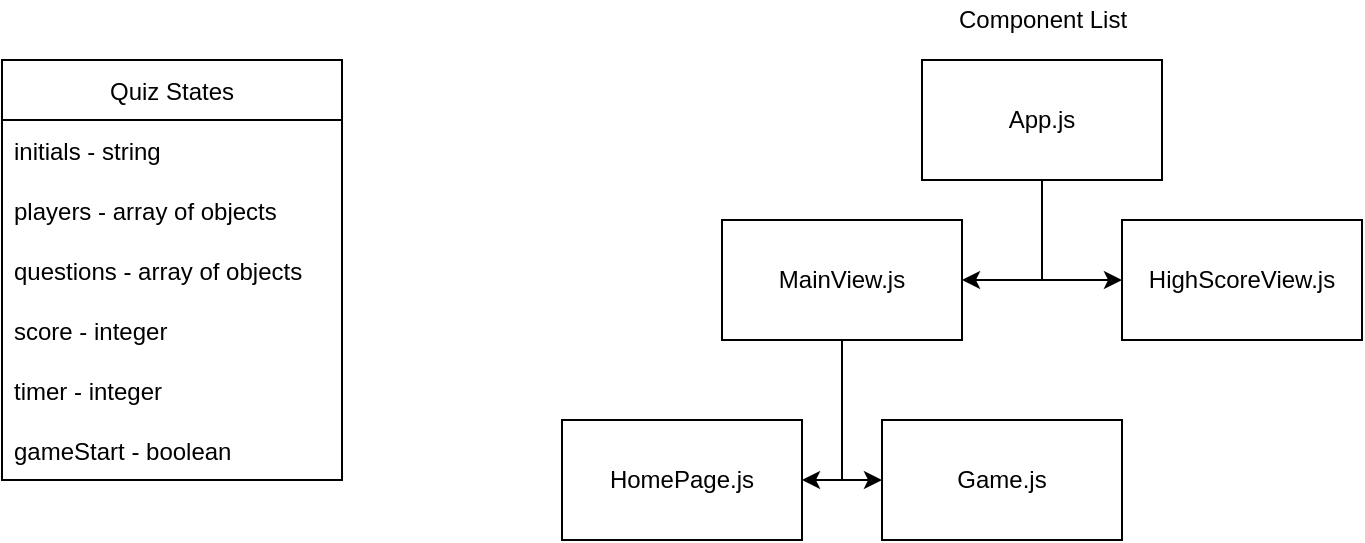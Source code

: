 <mxfile version="17.2.1" type="github">
  <diagram id="Ps3tq3tIgRGYSCBPlIF2" name="Page-1">
    <mxGraphModel dx="1422" dy="882" grid="1" gridSize="10" guides="1" tooltips="1" connect="1" arrows="1" fold="1" page="1" pageScale="1" pageWidth="850" pageHeight="1100" math="0" shadow="0">
      <root>
        <mxCell id="0" />
        <mxCell id="1" parent="0" />
        <mxCell id="mA9CRIy4zPAxYZw8Z5ou-5" value="Quiz States" style="swimlane;fontStyle=0;childLayout=stackLayout;horizontal=1;startSize=30;horizontalStack=0;resizeParent=1;resizeParentMax=0;resizeLast=0;collapsible=1;marginBottom=0;" parent="1" vertex="1">
          <mxGeometry x="40" y="40" width="170" height="210" as="geometry" />
        </mxCell>
        <mxCell id="mA9CRIy4zPAxYZw8Z5ou-7" value="initials - string" style="text;strokeColor=none;fillColor=none;align=left;verticalAlign=middle;spacingLeft=4;spacingRight=4;overflow=hidden;points=[[0,0.5],[1,0.5]];portConstraint=eastwest;rotatable=0;" parent="mA9CRIy4zPAxYZw8Z5ou-5" vertex="1">
          <mxGeometry y="30" width="170" height="30" as="geometry" />
        </mxCell>
        <mxCell id="mA9CRIy4zPAxYZw8Z5ou-11" value="players - array of objects" style="text;strokeColor=none;fillColor=none;align=left;verticalAlign=middle;spacingLeft=4;spacingRight=4;overflow=hidden;points=[[0,0.5],[1,0.5]];portConstraint=eastwest;rotatable=0;" parent="mA9CRIy4zPAxYZw8Z5ou-5" vertex="1">
          <mxGeometry y="60" width="170" height="30" as="geometry" />
        </mxCell>
        <mxCell id="mA9CRIy4zPAxYZw8Z5ou-12" value="questions - array of objects" style="text;strokeColor=none;fillColor=none;align=left;verticalAlign=middle;spacingLeft=4;spacingRight=4;overflow=hidden;points=[[0,0.5],[1,0.5]];portConstraint=eastwest;rotatable=0;" parent="mA9CRIy4zPAxYZw8Z5ou-5" vertex="1">
          <mxGeometry y="90" width="170" height="30" as="geometry" />
        </mxCell>
        <mxCell id="mA9CRIy4zPAxYZw8Z5ou-13" value="score - integer" style="text;strokeColor=none;fillColor=none;align=left;verticalAlign=middle;spacingLeft=4;spacingRight=4;overflow=hidden;points=[[0,0.5],[1,0.5]];portConstraint=eastwest;rotatable=0;" parent="mA9CRIy4zPAxYZw8Z5ou-5" vertex="1">
          <mxGeometry y="120" width="170" height="30" as="geometry" />
        </mxCell>
        <mxCell id="D5NZxDxFGOF6Xl7ngLOL-12" value="timer - integer" style="text;strokeColor=none;fillColor=none;align=left;verticalAlign=middle;spacingLeft=4;spacingRight=4;overflow=hidden;points=[[0,0.5],[1,0.5]];portConstraint=eastwest;rotatable=0;" vertex="1" parent="mA9CRIy4zPAxYZw8Z5ou-5">
          <mxGeometry y="150" width="170" height="30" as="geometry" />
        </mxCell>
        <mxCell id="mA9CRIy4zPAxYZw8Z5ou-14" value="gameStart - boolean" style="text;strokeColor=none;fillColor=none;align=left;verticalAlign=middle;spacingLeft=4;spacingRight=4;overflow=hidden;points=[[0,0.5],[1,0.5]];portConstraint=eastwest;rotatable=0;" parent="mA9CRIy4zPAxYZw8Z5ou-5" vertex="1">
          <mxGeometry y="180" width="170" height="30" as="geometry" />
        </mxCell>
        <mxCell id="D5NZxDxFGOF6Xl7ngLOL-6" style="edgeStyle=orthogonalEdgeStyle;rounded=0;orthogonalLoop=1;jettySize=auto;html=1;exitX=0.5;exitY=1;exitDx=0;exitDy=0;entryX=1;entryY=0.5;entryDx=0;entryDy=0;" edge="1" parent="1" source="D5NZxDxFGOF6Xl7ngLOL-1" target="D5NZxDxFGOF6Xl7ngLOL-2">
          <mxGeometry relative="1" as="geometry" />
        </mxCell>
        <mxCell id="D5NZxDxFGOF6Xl7ngLOL-7" style="edgeStyle=orthogonalEdgeStyle;rounded=0;orthogonalLoop=1;jettySize=auto;html=1;exitX=0.5;exitY=1;exitDx=0;exitDy=0;entryX=0;entryY=0.5;entryDx=0;entryDy=0;" edge="1" parent="1" source="D5NZxDxFGOF6Xl7ngLOL-1" target="D5NZxDxFGOF6Xl7ngLOL-3">
          <mxGeometry relative="1" as="geometry" />
        </mxCell>
        <mxCell id="D5NZxDxFGOF6Xl7ngLOL-1" value="App.js" style="rounded=0;whiteSpace=wrap;html=1;" vertex="1" parent="1">
          <mxGeometry x="500" y="40" width="120" height="60" as="geometry" />
        </mxCell>
        <mxCell id="D5NZxDxFGOF6Xl7ngLOL-8" style="edgeStyle=orthogonalEdgeStyle;rounded=0;orthogonalLoop=1;jettySize=auto;html=1;exitX=0.5;exitY=1;exitDx=0;exitDy=0;entryX=1;entryY=0.5;entryDx=0;entryDy=0;" edge="1" parent="1" source="D5NZxDxFGOF6Xl7ngLOL-2" target="D5NZxDxFGOF6Xl7ngLOL-4">
          <mxGeometry relative="1" as="geometry" />
        </mxCell>
        <mxCell id="D5NZxDxFGOF6Xl7ngLOL-9" style="edgeStyle=orthogonalEdgeStyle;rounded=0;orthogonalLoop=1;jettySize=auto;html=1;exitX=0.5;exitY=1;exitDx=0;exitDy=0;entryX=0;entryY=0.5;entryDx=0;entryDy=0;" edge="1" parent="1" source="D5NZxDxFGOF6Xl7ngLOL-2" target="D5NZxDxFGOF6Xl7ngLOL-5">
          <mxGeometry relative="1" as="geometry" />
        </mxCell>
        <mxCell id="D5NZxDxFGOF6Xl7ngLOL-2" value="MainView.js" style="rounded=0;whiteSpace=wrap;html=1;" vertex="1" parent="1">
          <mxGeometry x="400" y="120" width="120" height="60" as="geometry" />
        </mxCell>
        <mxCell id="D5NZxDxFGOF6Xl7ngLOL-3" value="HighScoreView.js" style="rounded=0;whiteSpace=wrap;html=1;" vertex="1" parent="1">
          <mxGeometry x="600" y="120" width="120" height="60" as="geometry" />
        </mxCell>
        <mxCell id="D5NZxDxFGOF6Xl7ngLOL-4" value="HomePage.js" style="rounded=0;whiteSpace=wrap;html=1;" vertex="1" parent="1">
          <mxGeometry x="320" y="220" width="120" height="60" as="geometry" />
        </mxCell>
        <mxCell id="D5NZxDxFGOF6Xl7ngLOL-5" value="Game.js" style="rounded=0;whiteSpace=wrap;html=1;" vertex="1" parent="1">
          <mxGeometry x="480" y="220" width="120" height="60" as="geometry" />
        </mxCell>
        <mxCell id="D5NZxDxFGOF6Xl7ngLOL-10" value="Component List" style="text;html=1;align=center;verticalAlign=middle;resizable=0;points=[];autosize=1;strokeColor=none;fillColor=none;" vertex="1" parent="1">
          <mxGeometry x="510" y="10" width="100" height="20" as="geometry" />
        </mxCell>
      </root>
    </mxGraphModel>
  </diagram>
</mxfile>
